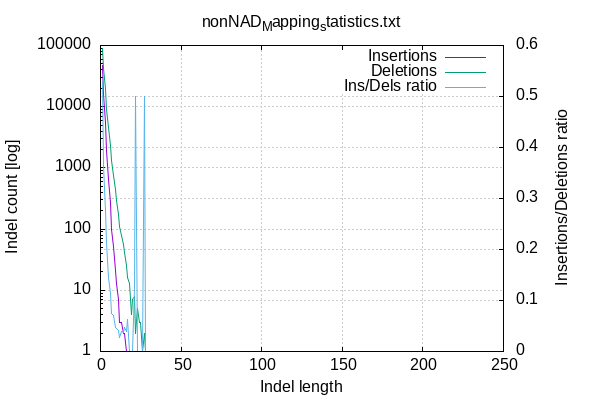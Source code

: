 
        set terminal png size 600,400 truecolor
        set output "Mapping_statistics/nonNAD_map-indel-dist.png"
        set grid xtics ytics y2tics back lc rgb "#cccccc"
        set style line 1 linetype 1  linecolor rgb "red"
        set style line 2 linetype 2  linecolor rgb "black"
        set style line 3 linetype 3  linecolor rgb "green"
        set style increment user
        set ylabel "Indel count [log]"
        set xlabel "Indel length"
        set y2label "Insertions/Deletions ratio"
        set log y
        set y2tics nomirror
        set ytics nomirror
        set title "nonNAD_Mapping_statistics.txt"
        plot '-' w l ti 'Insertions', '-' w l ti 'Deletions', '-' axes x1y2 w l ti "Ins/Dels ratio"
    1	46644
2	15534
3	5449
4	1917
5	651
6	268
7	99
8	52
9	21
10	13
11	7
12	3
13	3
14	2
15	2
16	1
17	1
18	0
19	0
20	0
21	1
22	1
23	0
24	0
25	0
26	0
27	1
28	0
29	1
34	0
37	0
39	1
58	1
64	1
104	1
212	1
end
1	88224
2	42539
3	19762
4	8975
5	4507
6	2366
7	1337
8	744
9	448
10	288
11	173
12	110
13	78
14	55
15	42
16	25
17	16
18	13
19	4
20	7
21	8
22	2
23	5
24	3
25	3
26	1
27	2
28	1
29	0
34	1
37	1
39	0
58	0
64	0
104	0
212	0
end
1	0.528700
2	0.365171
3	0.275731
4	0.213593
5	0.144442
6	0.113271
7	0.074046
8	0.069892
9	0.046875
10	0.045139
11	0.040462
12	0.027273
13	0.038462
14	0.036364
15	0.047619
16	0.040000
17	0.062500
18	0.000000
19	0.000000
20	0.000000
21	0.125000
22	0.500000
23	0.000000
24	0.000000
25	0.000000
26	0.000000
27	0.500000
28	0.000000
29	0.000000
34	0.000000
37	0.000000
39	0.000000
58	0.000000
64	0.000000
104	0.000000
212	0.000000
end
